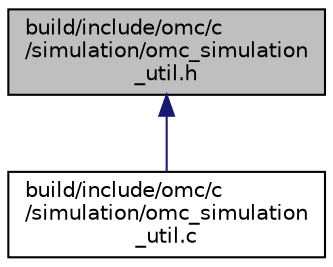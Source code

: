 digraph "build/include/omc/c/simulation/omc_simulation_util.h"
{
  edge [fontname="Helvetica",fontsize="10",labelfontname="Helvetica",labelfontsize="10"];
  node [fontname="Helvetica",fontsize="10",shape=record];
  Node2 [label="build/include/omc/c\l/simulation/omc_simulation\l_util.h",height=0.2,width=0.4,color="black", fillcolor="grey75", style="filled", fontcolor="black"];
  Node2 -> Node3 [dir="back",color="midnightblue",fontsize="10",style="solid",fontname="Helvetica"];
  Node3 [label="build/include/omc/c\l/simulation/omc_simulation\l_util.c",height=0.2,width=0.4,color="black", fillcolor="white", style="filled",URL="$d7/d15/build_2include_2omc_2c_2simulation_2omc__simulation__util_8c.html"];
}
